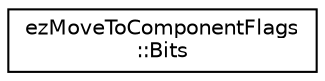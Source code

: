 digraph "Graphical Class Hierarchy"
{
 // LATEX_PDF_SIZE
  edge [fontname="Helvetica",fontsize="10",labelfontname="Helvetica",labelfontsize="10"];
  node [fontname="Helvetica",fontsize="10",shape=record];
  rankdir="LR";
  Node0 [label="ezMoveToComponentFlags\l::Bits",height=0.2,width=0.4,color="black", fillcolor="white", style="filled",URL="$d1/de6/structez_move_to_component_flags_1_1_bits.htm",tooltip=" "];
}
